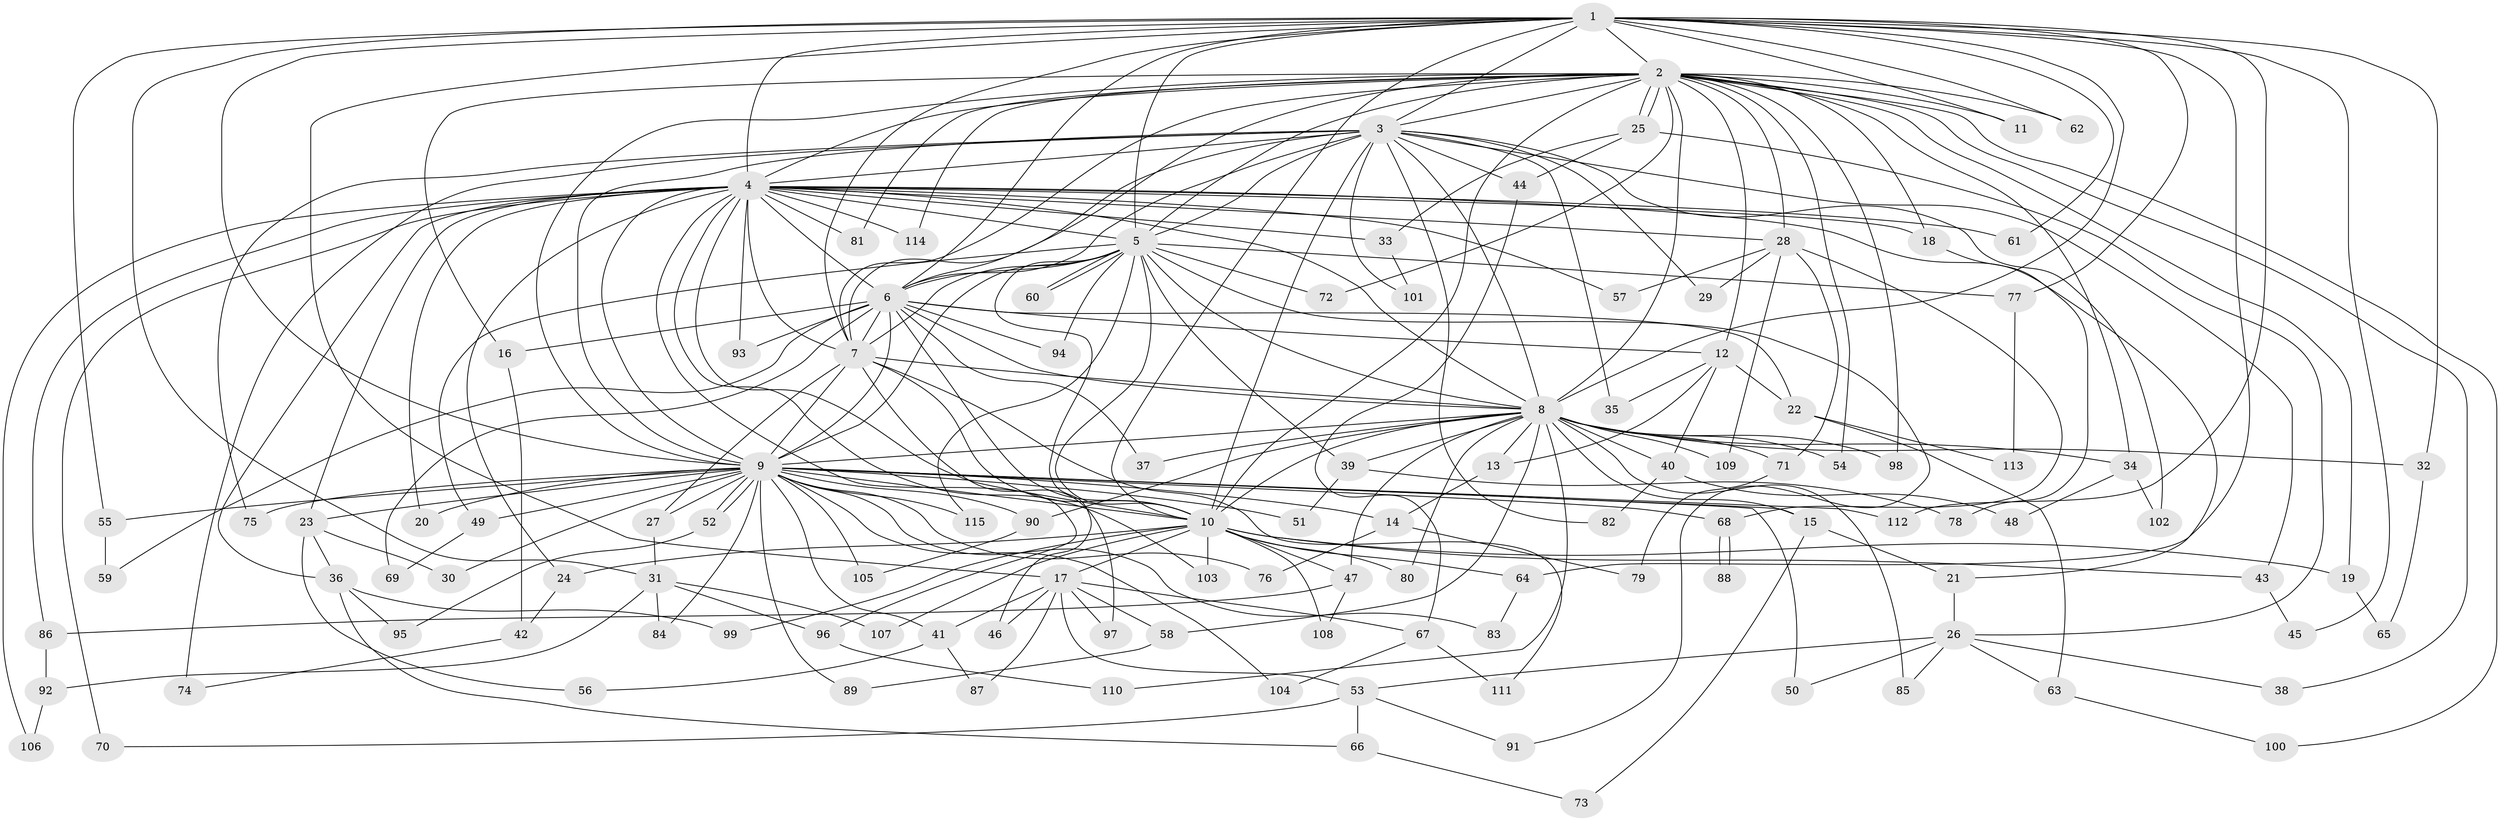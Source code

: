 // Generated by graph-tools (version 1.1) at 2025/13/03/09/25 04:13:59]
// undirected, 115 vertices, 255 edges
graph export_dot {
graph [start="1"]
  node [color=gray90,style=filled];
  1;
  2;
  3;
  4;
  5;
  6;
  7;
  8;
  9;
  10;
  11;
  12;
  13;
  14;
  15;
  16;
  17;
  18;
  19;
  20;
  21;
  22;
  23;
  24;
  25;
  26;
  27;
  28;
  29;
  30;
  31;
  32;
  33;
  34;
  35;
  36;
  37;
  38;
  39;
  40;
  41;
  42;
  43;
  44;
  45;
  46;
  47;
  48;
  49;
  50;
  51;
  52;
  53;
  54;
  55;
  56;
  57;
  58;
  59;
  60;
  61;
  62;
  63;
  64;
  65;
  66;
  67;
  68;
  69;
  70;
  71;
  72;
  73;
  74;
  75;
  76;
  77;
  78;
  79;
  80;
  81;
  82;
  83;
  84;
  85;
  86;
  87;
  88;
  89;
  90;
  91;
  92;
  93;
  94;
  95;
  96;
  97;
  98;
  99;
  100;
  101;
  102;
  103;
  104;
  105;
  106;
  107;
  108;
  109;
  110;
  111;
  112;
  113;
  114;
  115;
  1 -- 2;
  1 -- 3;
  1 -- 4;
  1 -- 5;
  1 -- 6;
  1 -- 7;
  1 -- 8;
  1 -- 9;
  1 -- 10;
  1 -- 11;
  1 -- 17;
  1 -- 31;
  1 -- 32;
  1 -- 45;
  1 -- 55;
  1 -- 61;
  1 -- 62;
  1 -- 64;
  1 -- 77;
  1 -- 112;
  2 -- 3;
  2 -- 4;
  2 -- 5;
  2 -- 6;
  2 -- 7;
  2 -- 8;
  2 -- 9;
  2 -- 10;
  2 -- 11;
  2 -- 12;
  2 -- 16;
  2 -- 18;
  2 -- 19;
  2 -- 25;
  2 -- 25;
  2 -- 28;
  2 -- 34;
  2 -- 38;
  2 -- 54;
  2 -- 62;
  2 -- 72;
  2 -- 81;
  2 -- 98;
  2 -- 100;
  2 -- 114;
  3 -- 4;
  3 -- 5;
  3 -- 6;
  3 -- 7;
  3 -- 8;
  3 -- 9;
  3 -- 10;
  3 -- 29;
  3 -- 35;
  3 -- 43;
  3 -- 44;
  3 -- 74;
  3 -- 75;
  3 -- 82;
  3 -- 101;
  3 -- 102;
  4 -- 5;
  4 -- 6;
  4 -- 7;
  4 -- 8;
  4 -- 9;
  4 -- 10;
  4 -- 18;
  4 -- 20;
  4 -- 21;
  4 -- 23;
  4 -- 24;
  4 -- 28;
  4 -- 33;
  4 -- 36;
  4 -- 57;
  4 -- 61;
  4 -- 70;
  4 -- 81;
  4 -- 86;
  4 -- 93;
  4 -- 96;
  4 -- 103;
  4 -- 106;
  4 -- 114;
  5 -- 6;
  5 -- 7;
  5 -- 8;
  5 -- 9;
  5 -- 10;
  5 -- 39;
  5 -- 46;
  5 -- 49;
  5 -- 60;
  5 -- 60;
  5 -- 72;
  5 -- 77;
  5 -- 91;
  5 -- 94;
  5 -- 115;
  6 -- 7;
  6 -- 8;
  6 -- 9;
  6 -- 10;
  6 -- 12;
  6 -- 16;
  6 -- 22;
  6 -- 37;
  6 -- 59;
  6 -- 69;
  6 -- 93;
  6 -- 94;
  7 -- 8;
  7 -- 9;
  7 -- 10;
  7 -- 27;
  7 -- 97;
  7 -- 111;
  8 -- 9;
  8 -- 10;
  8 -- 13;
  8 -- 15;
  8 -- 32;
  8 -- 34;
  8 -- 37;
  8 -- 39;
  8 -- 40;
  8 -- 47;
  8 -- 54;
  8 -- 58;
  8 -- 71;
  8 -- 80;
  8 -- 85;
  8 -- 90;
  8 -- 98;
  8 -- 109;
  8 -- 110;
  9 -- 10;
  9 -- 14;
  9 -- 15;
  9 -- 20;
  9 -- 23;
  9 -- 27;
  9 -- 30;
  9 -- 41;
  9 -- 49;
  9 -- 50;
  9 -- 51;
  9 -- 52;
  9 -- 52;
  9 -- 55;
  9 -- 68;
  9 -- 75;
  9 -- 76;
  9 -- 83;
  9 -- 84;
  9 -- 89;
  9 -- 90;
  9 -- 104;
  9 -- 105;
  9 -- 112;
  9 -- 115;
  10 -- 17;
  10 -- 19;
  10 -- 24;
  10 -- 43;
  10 -- 47;
  10 -- 64;
  10 -- 80;
  10 -- 99;
  10 -- 103;
  10 -- 107;
  10 -- 108;
  12 -- 13;
  12 -- 22;
  12 -- 35;
  12 -- 40;
  13 -- 14;
  14 -- 76;
  14 -- 79;
  15 -- 21;
  15 -- 73;
  16 -- 42;
  17 -- 41;
  17 -- 46;
  17 -- 53;
  17 -- 58;
  17 -- 67;
  17 -- 87;
  17 -- 97;
  18 -- 78;
  19 -- 65;
  21 -- 26;
  22 -- 63;
  22 -- 113;
  23 -- 30;
  23 -- 36;
  23 -- 56;
  24 -- 42;
  25 -- 26;
  25 -- 33;
  25 -- 44;
  26 -- 38;
  26 -- 50;
  26 -- 53;
  26 -- 63;
  26 -- 85;
  27 -- 31;
  28 -- 29;
  28 -- 57;
  28 -- 68;
  28 -- 71;
  28 -- 109;
  31 -- 84;
  31 -- 92;
  31 -- 96;
  31 -- 107;
  32 -- 65;
  33 -- 101;
  34 -- 48;
  34 -- 102;
  36 -- 66;
  36 -- 95;
  36 -- 99;
  39 -- 51;
  39 -- 78;
  40 -- 48;
  40 -- 82;
  41 -- 56;
  41 -- 87;
  42 -- 74;
  43 -- 45;
  44 -- 67;
  47 -- 86;
  47 -- 108;
  49 -- 69;
  52 -- 95;
  53 -- 66;
  53 -- 70;
  53 -- 91;
  55 -- 59;
  58 -- 89;
  63 -- 100;
  64 -- 83;
  66 -- 73;
  67 -- 104;
  67 -- 111;
  68 -- 88;
  68 -- 88;
  71 -- 79;
  77 -- 113;
  86 -- 92;
  90 -- 105;
  92 -- 106;
  96 -- 110;
}
